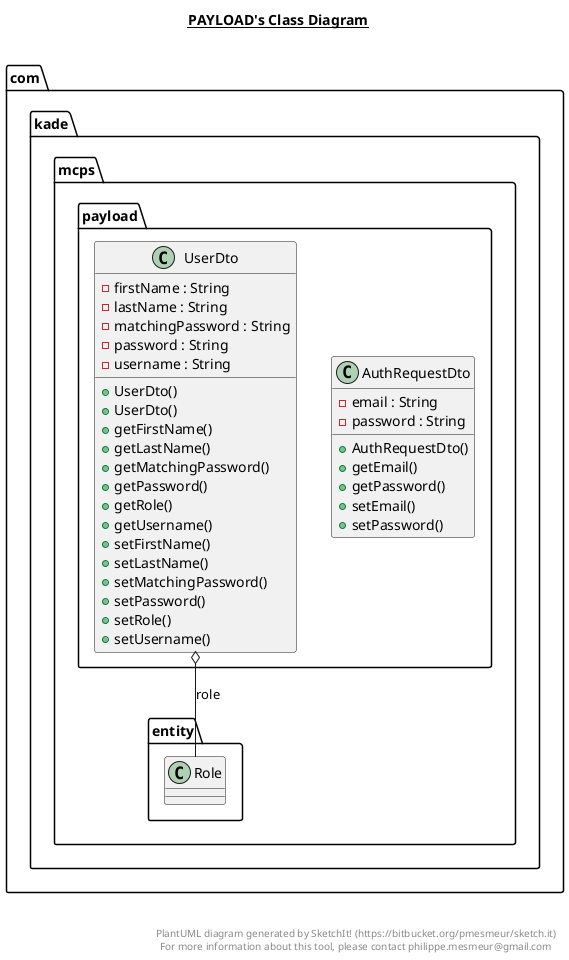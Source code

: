 @startuml

title __PAYLOAD's Class Diagram__\n

  namespace com.kade.mcps {
    namespace payload {
      class com.kade.mcps.payload.AuthRequestDto {
          - email : String
          - password : String
          + AuthRequestDto()
          + getEmail()
          + getPassword()
          + setEmail()
          + setPassword()
      }
    }
  }
  

  namespace com.kade.mcps {
    namespace payload {
      class com.kade.mcps.payload.UserDto {
          - firstName : String
          - lastName : String
          - matchingPassword : String
          - password : String
          - username : String
          + UserDto()
          + UserDto()
          + getFirstName()
          + getLastName()
          + getMatchingPassword()
          + getPassword()
          + getRole()
          + getUsername()
          + setFirstName()
          + setLastName()
          + setMatchingPassword()
          + setPassword()
          + setRole()
          + setUsername()
      }
    }
  }
  

  com.kade.mcps.payload.UserDto o-- com.kade.mcps.entity.Role : role


right footer


PlantUML diagram generated by SketchIt! (https://bitbucket.org/pmesmeur/sketch.it)
For more information about this tool, please contact philippe.mesmeur@gmail.com
endfooter

@enduml
